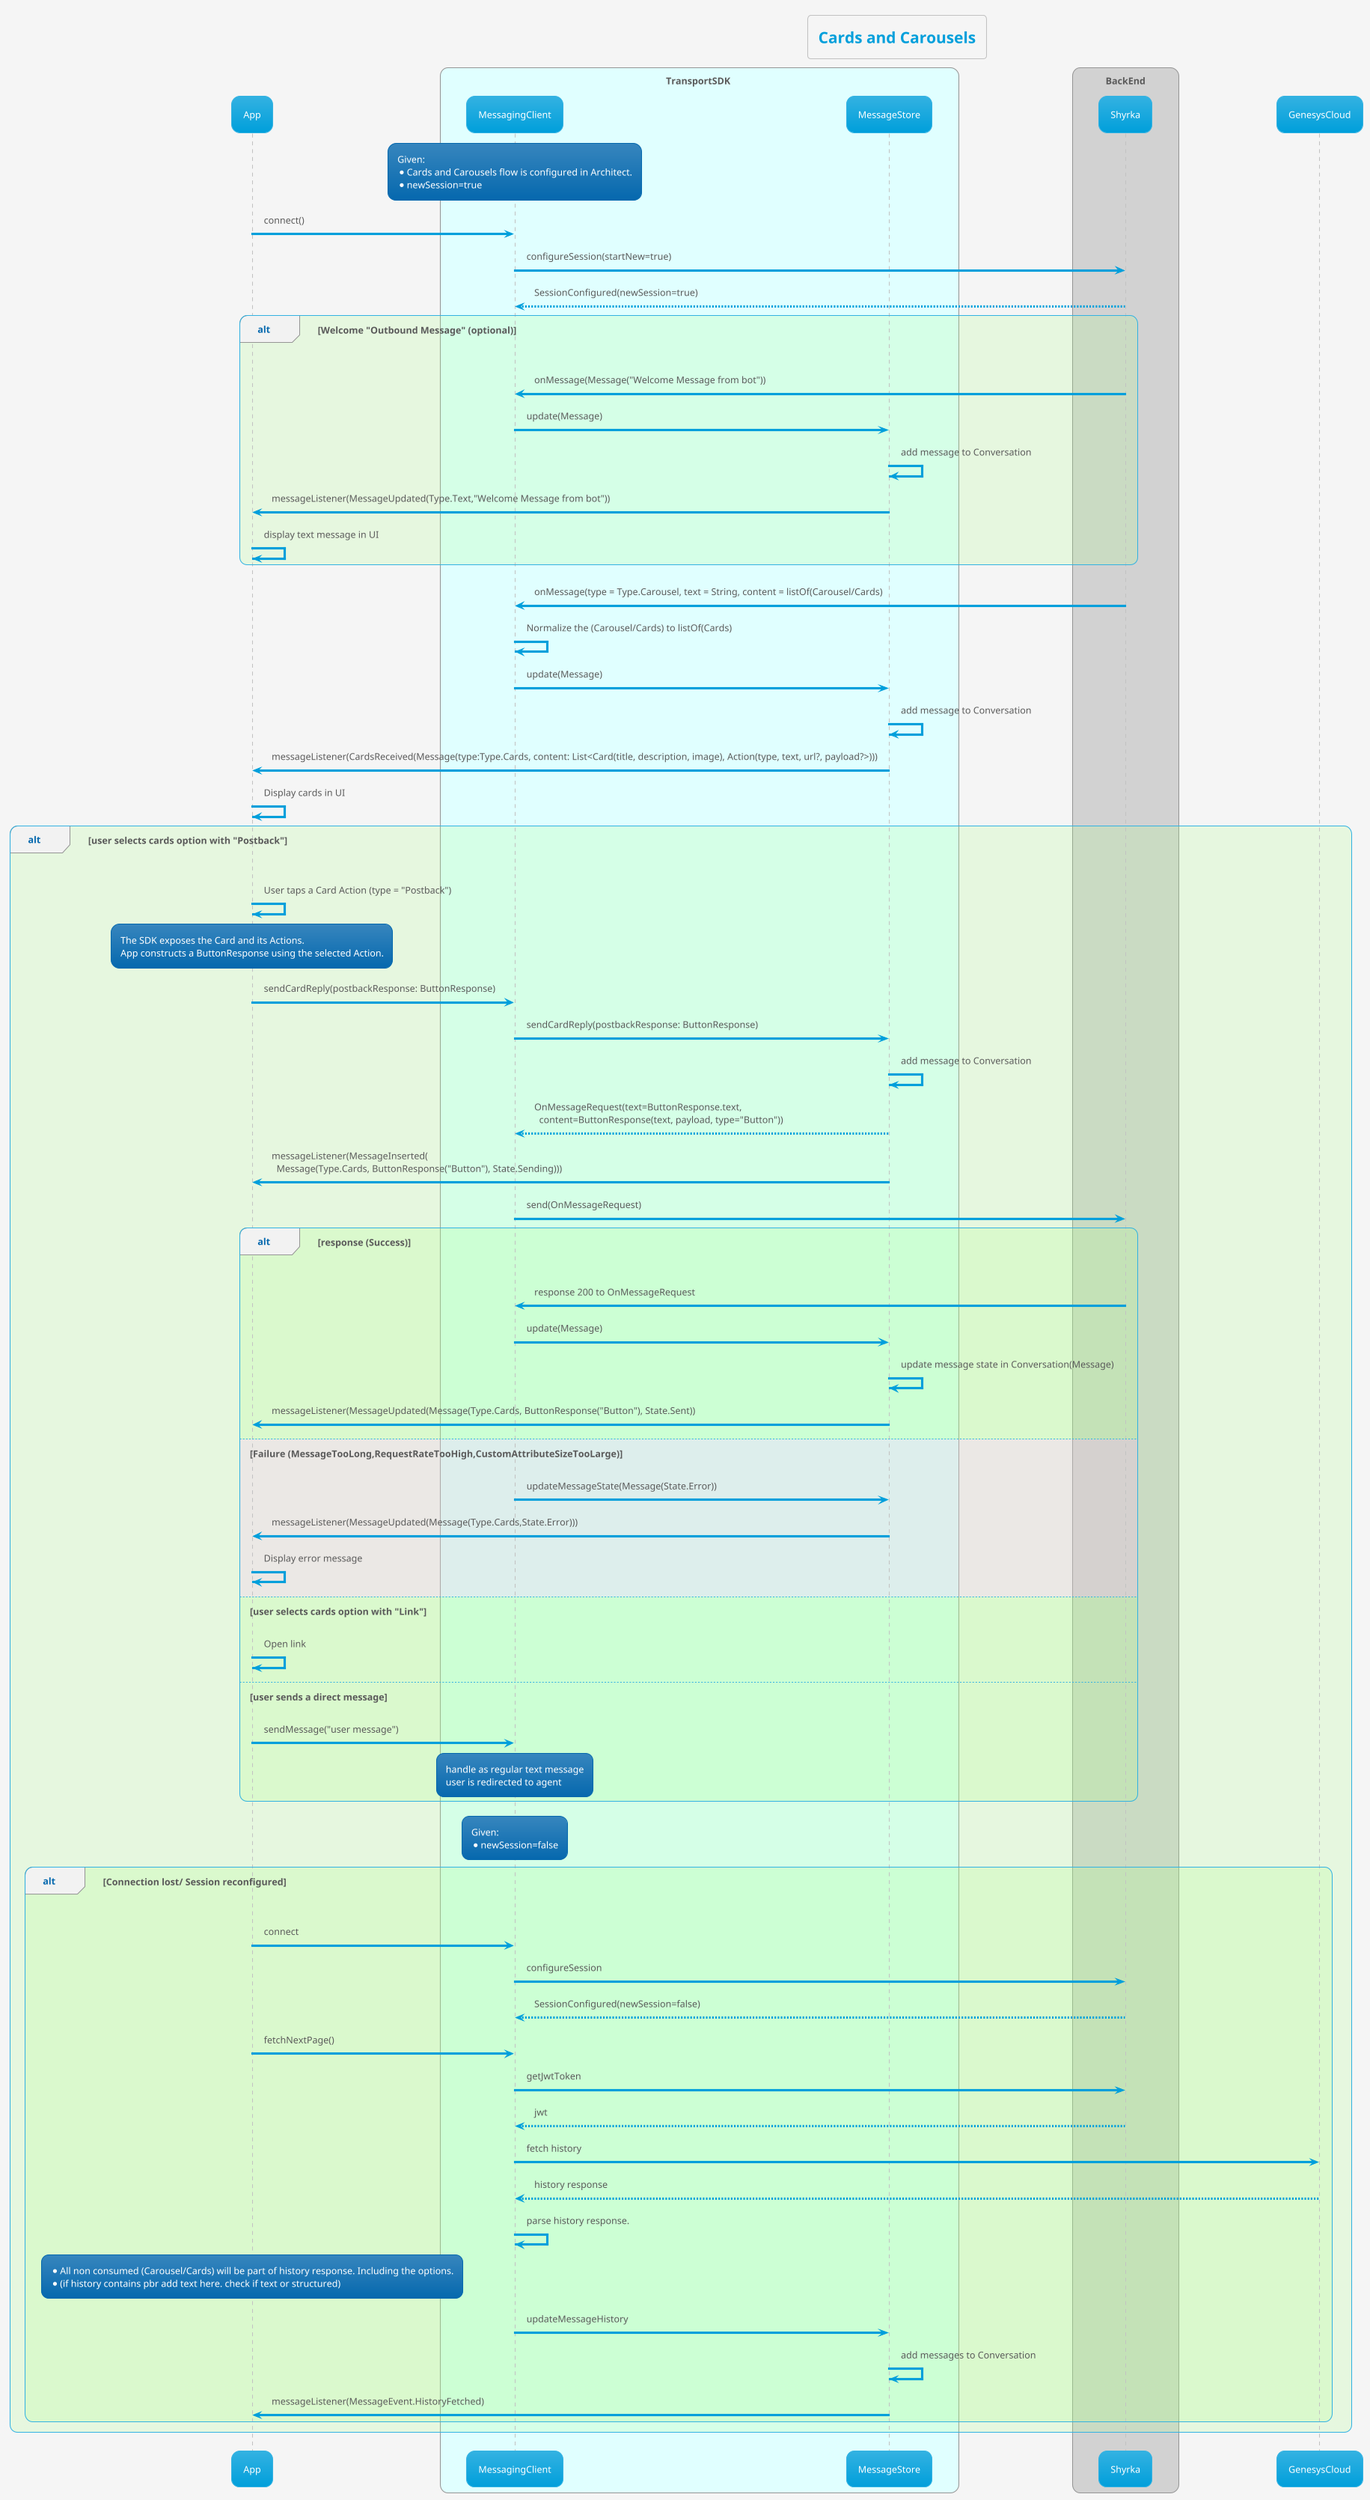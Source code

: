 @startuml
'https://plantuml.com/sequence-diagram

!theme bluegray
!pragma teoz true

skinparam backgroundColor #whitesmoke
title Cards and Carousels

participant App
box TransportSDK #lightcyan
participant MessagingClient
participant MessageStore
end box
box BackEnd
participant Shyrka
end box

rnote over MessagingClient
  Given:
  * Cards and Carousels flow is configured in Architect.
  * newSession=true
end rnote

App -> MessagingClient: connect()
MessagingClient -> Shyrka: configureSession(startNew=true)
Shyrka --> MessagingClient: SessionConfigured(newSession=true)
alt #aaff8833 Welcome "Outbound Message" (optional)
Shyrka -> MessagingClient: onMessage(Message("Welcome Message from bot"))
MessagingClient -> MessageStore: update(Message)
MessageStore -> MessageStore: add message to Conversation
MessageStore -> App: messageListener(MessageUpdated(Type.Text,"Welcome Message from bot"))
App -> App: display text message in UI
end
Shyrka -> MessagingClient: onMessage(type = Type.Carousel, text = String, content = listOf(Carousel/Cards)
MessagingClient -> MessagingClient : Normalize the (Carousel/Cards) to listOf(Cards)
MessagingClient -> MessageStore: update(Message)
MessageStore -> MessageStore: add message to Conversation
MessageStore -> App: messageListener(CardsReceived(Message(type:Type.Cards, content: List<Card(title, description, image), Action(type, text, url?, payload?>)))
App -> App: Display cards in UI
alt #aaff8833 user selects cards option with "Postback"
App -> App: User taps a Card Action (type = "Postback")
rnote over App
  The SDK exposes the Card and its Actions.
  App constructs a ButtonResponse using the selected Action.
end rnote
App -> MessagingClient: sendCardReply(postbackResponse: ButtonResponse)
MessagingClient -> MessageStore: sendCardReply(postbackResponse: ButtonResponse)
MessageStore -> MessageStore: add message to Conversation
MessageStore --> MessagingClient: OnMessageRequest(text=ButtonResponse.text,\n  content=ButtonResponse(text, payload, type="Button"))
MessageStore -> App: messageListener(MessageInserted(\n  Message(Type.Cards, ButtonResponse("Button"), State.Sending)))
MessagingClient -> Shyrka: send(OnMessageRequest)
alt #aaff8833 response (Success)
Shyrka -> MessagingClient: response 200 to OnMessageRequest
MessagingClient -> MessageStore: update(Message)
MessageStore -> MessageStore: update message state in Conversation(Message)
MessageStore -> App: messageListener(MessageUpdated(Message(Type.Cards, ButtonResponse("Button"), State.Sent))
else #ffaaff33 Failure (MessageTooLong,RequestRateTooHigh,CustomAttributeSizeTooLarge)
MessagingClient -> MessageStore: updateMessageState(Message(State.Error))
MessageStore -> App: messageListener(MessageUpdated(Message(Type.Cards,State.Error)))
App -> App: Display error message
else #aaff8833 user selects cards option with "Link"
App -> App: Open link
else #aaff8833 user sends a direct message
App -> MessagingClient: sendMessage("user message")
rnote over MessagingClient
  handle as regular text message
  user is redirected to agent
end rnote
end

rnote over MessagingClient
  Given:
  * newSession=false
end rnote
alt #aaff8833 Connection lost/ Session reconfigured
App -> MessagingClient: connect
MessagingClient -> Shyrka: configureSession
Shyrka --> MessagingClient: SessionConfigured(newSession=false)
App -> MessagingClient: fetchNextPage()
MessagingClient -> Shyrka: getJwtToken
Shyrka --> MessagingClient:  jwt
MessagingClient -> GenesysCloud: fetch history
GenesysCloud --> MessagingClient: history response
MessagingClient -> MessagingClient: parse history response.
 rnote over App
   * All non consumed (Carousel/Cards) will be part of history response. Including the options.
   * (if history contains pbr add text here. check if text or structured)
 end rnote
MessagingClient -> MessageStore: updateMessageHistory
MessageStore -> MessageStore: add messages to Conversation
MessageStore -> App: messageListener(MessageEvent.HistoryFetched)

end

@enduml
